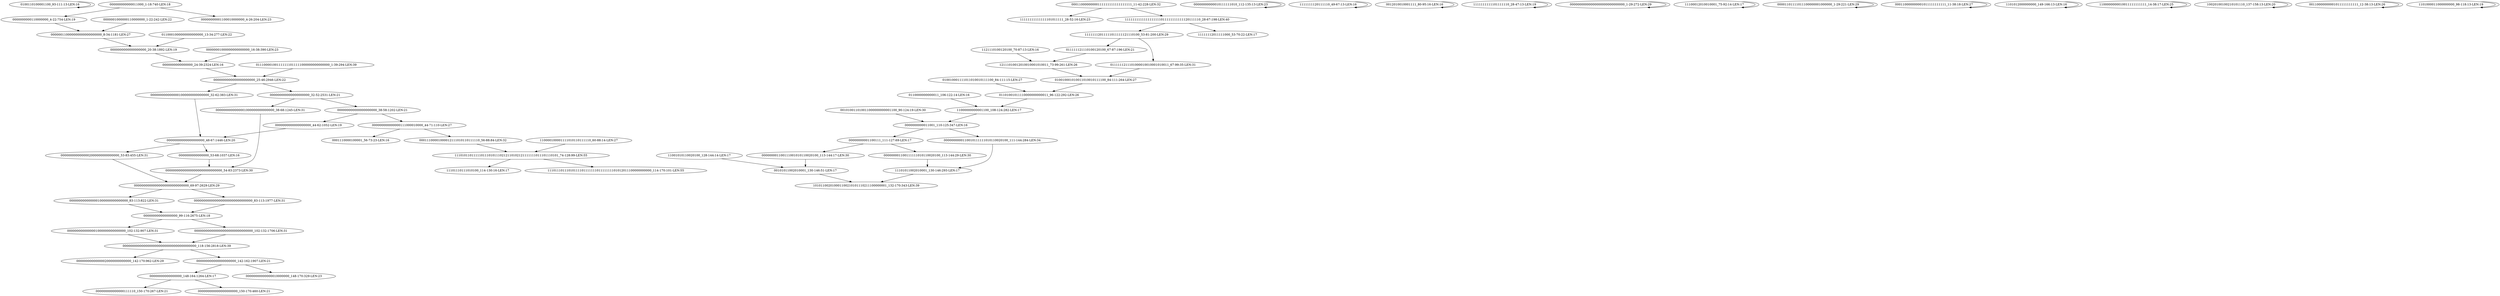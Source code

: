 digraph G {
    "0100110100001100_93-111:13-LEN:16" -> "0100110100001100_93-111:13-LEN:16";
    "0000000000000001000000000000000_102-132:907-LEN:31" -> "000000000000000000000000000000000000000_118-156:2818-LEN:39";
    "110000100001111010110111110_60-88:14-LEN:27" -> "1110101101111101110101110212110102121111111011101110101_74-128:99-LEN:55";
    "010010001010011010010111100_84-111:264-LEN:27" -> "01101001011110000000000011_96-122:292-LEN:26";
    "000000001100111001010110020100_113-144:17-LEN:30" -> "00101011002010001_130-146:51-LEN:17";
    "00000000000010111111010_112-135:13-LEN:23" -> "00000000000010111111010_112-135:13-LEN:23";
    "010010001111011010010111100_84-111:15-LEN:27" -> "01101001011110000000000011_96-122:292-LEN:26";
    "000000110000000000000000000_8-34:1181-LEN:27" -> "0000000000000000000_20-38:1892-LEN:19";
    "1111111120111110_49-67:13-LEN:16" -> "1111111120111110_49-67:13-LEN:16";
    "00011000000000111111111111111111_11-42:228-LEN:32" -> "11111111111111101011111_28-52:16-LEN:23";
    "00011000000000111111111111111111_11-42:228-LEN:32" -> "1111111111111111111011111111111120111110_28-67:198-LEN:40";
    "11101011002010001_130-146:293-LEN:17" -> "101011002010001100210101110211100000001_132-170:343-LEN:39";
    "000000000000000000000000000000000000000_118-156:2818-LEN:39" -> "00000000000000020000000000000_142-170:962-LEN:29";
    "000000000000000000000000000000000000000_118-156:2818-LEN:39" -> "000000000000000000000_142-162:1907-LEN:21";
    "0012010010001111_80-95:16-LEN:16" -> "0012010010001111_80-95:16-LEN:16";
    "00000000001100111_111-127:69-LEN:17" -> "000000001100111001010110020100_113-144:17-LEN:30";
    "00000000001100111_111-127:69-LEN:17" -> "000000001100111111010110020100_113-144:29-LEN:30";
    "00000000000000000000_48-67:1446-LEN:20" -> "0000000000000000_53-68:1037-LEN:16";
    "00000000000000000000_48-67:1446-LEN:20" -> "0000000000000002000000000000000_53-83:455-LEN:31";
    "1111111111101111110_28-47:13-LEN:19" -> "1111111111101111110_28-47:13-LEN:19";
    "0110001000000000000000_13-34:277-LEN:22" -> "0000000000000000000_20-38:1892-LEN:19";
    "00000001000000000000000_16-38:390-LEN:23" -> "0000000000000000_24-39:2324-LEN:16";
    "000000000000011000_1-18:740-LEN:18" -> "0000000000110000000_4-22:754-LEN:19";
    "000000000000011000_1-18:740-LEN:18" -> "00000000001100010000000_4-26:204-LEN:23";
    "12111010012010010001010011_73-99:261-LEN:26" -> "010010001010011010010111100_84-111:264-LEN:27";
    "0000000000000000000000000000000_102-132:1706-LEN:31" -> "000000000000000000000000000000000000000_118-156:2818-LEN:39";
    "000000000000000000000000000000_54-83:2373-LEN:30" -> "00000000000000000000000000000_69-97:2629-LEN:29";
    "0000000000000001000000000000000_32-62:383-LEN:31" -> "00000000000000000000_48-67:1446-LEN:20";
    "0111111211101000010010001010011_67-99:35-LEN:31" -> "010010001010011010010111100_84-111:264-LEN:27";
    "0000000000000001000000000000000_38-68:1245-LEN:31" -> "000000000000000000000000000000_54-83:2373-LEN:30";
    "0000000000000000_53-68:1037-LEN:16" -> "000000000000000000000000000000_54-83:2373-LEN:30";
    "00000000000000000000000000000_1-29:272-LEN:29" -> "00000000000000000000000000000_1-29:272-LEN:29";
    "1121110100120100_70-87:13-LEN:16" -> "12111010012010010001010011_73-99:261-LEN:26";
    "11100012010010001_75-92:14-LEN:17" -> "11100012010010001_75-92:14-LEN:17";
    "00001101111011100000001000000_1-29:221-LEN:29" -> "00001101111011100000001000000_1-29:221-LEN:29";
    "000000000000000000000_38-58:1202-LEN:21" -> "0000000000000000000_44-62:1052-LEN:19";
    "000000000000000000000_38-58:1202-LEN:21" -> "000000000000000111000010000_44-71:110-LEN:27";
    "00101011002010001_130-146:51-LEN:17" -> "101011002010001100210101110211100000001_132-170:343-LEN:39";
    "0000000000000000_24-39:2324-LEN:16" -> "0000000000000000000000_25-46:2946-LEN:22";
    "0000001000000110000000_1-22:242-LEN:22" -> "000000110000000000000000000_8-34:1181-LEN:27";
    "0000000000000000000_20-38:1892-LEN:19" -> "0000000000000000_24-39:2324-LEN:16";
    "000110000000001011111111111_11-38:18-LEN:27" -> "000110000000001011111111111_11-38:18-LEN:27";
    "0000000000000000000000_25-46:2946-LEN:22" -> "0000000000000001000000000000000_32-62:383-LEN:31";
    "0000000000000000000000_25-46:2946-LEN:22" -> "000000000000000000000_32-52:2531-LEN:21";
    "0000000000110000000_4-22:754-LEN:19" -> "000000110000000000000000000_8-34:1181-LEN:27";
    "0000000000000002000000000000000_53-83:455-LEN:31" -> "00000000000000000000000000000_69-97:2629-LEN:29";
    "000000001100111111010110020100_113-144:29-LEN:30" -> "11101011002010001_130-146:293-LEN:17";
    "11111112011111011111121110100_53-81:200-LEN:29" -> "0111111211101000010010001010011_67-99:35-LEN:31";
    "11111112011111011111121110100_53-81:200-LEN:29" -> "011111121110100120100_67-87:196-LEN:21";
    "1101012000000000_149-166:13-LEN:16" -> "1101012000000000_149-166:13-LEN:16";
    "00000000000000000000000000000_69-97:2629-LEN:29" -> "0000000000000001000000000000000_83-113:822-LEN:31";
    "00000000000000000000000000000_69-97:2629-LEN:29" -> "0000000000000000000000000000000_83-113:1977-LEN:31";
    "1100000000010011111111111_14-38:17-LEN:25" -> "1100000000010011111111111_14-38:17-LEN:25";
    "000000000000000000_99-116:2675-LEN:18" -> "0000000000000001000000000000000_102-132:907-LEN:31";
    "000000000000000000_99-116:2675-LEN:18" -> "0000000000000000000000000000000_102-132:1706-LEN:31";
    "0000000000000001000000000000000_83-113:822-LEN:31" -> "000000000000000000_99-116:2675-LEN:18";
    "011100001001111111011111000000000000000_1-39:294-LEN:39" -> "0000000000000000000000_25-46:2946-LEN:22";
    "0000000000000000000000000000000_83-113:1977-LEN:31" -> "000000000000000000_99-116:2675-LEN:18";
    "000000000000000000000_32-52:2531-LEN:21" -> "0000000000000001000000000000000_38-68:1245-LEN:31";
    "000000000000000000000_32-52:2531-LEN:21" -> "000000000000000000000_38-58:1202-LEN:21";
    "001010011010011000000000001100_90-124:19-LEN:30" -> "0000000000011001_110-125:347-LEN:16";
    "0000000000110010111111010110020100_111-144:284-LEN:34" -> "11101011002010001_130-146:293-LEN:17";
    "10020100100210101110_137-158:13-LEN:20" -> "10020100100210101110_137-158:13-LEN:20";
    "00110000000001011111111111_12-38:13-LEN:26" -> "00110000000001011111111111_12-38:13-LEN:26";
    "0110000000000011_106-122:14-LEN:16" -> "11000000000001100_108-124:282-LEN:17";
    "00011100001000012111010110111110_56-88:84-LEN:32" -> "1110101101111101110101110212110102121111111011101110101_74-128:99-LEN:55";
    "00000000000000000_148-164:1264-LEN:17" -> "000000000000000111110_150-170:267-LEN:21";
    "00000000000000000_148-164:1264-LEN:17" -> "000000000000000000000_150-170:460-LEN:21";
    "000000000000000000000_142-162:1907-LEN:21" -> "00000000000000010000000_148-170:329-LEN:23";
    "000000000000000000000_142-162:1907-LEN:21" -> "00000000000000000_148-164:1264-LEN:17";
    "0000000000000000000_44-62:1052-LEN:19" -> "00000000000000000000_48-67:1446-LEN:20";
    "11000000000001100_108-124:282-LEN:17" -> "0000000000011001_110-125:347-LEN:16";
    "011111121110100120100_67-87:196-LEN:21" -> "12111010012010010001010011_73-99:261-LEN:26";
    "01101001011110000000000011_96-122:292-LEN:26" -> "11000000000001100_108-124:282-LEN:17";
    "000000000000000111000010000_44-71:110-LEN:27" -> "0001110000100001_56-73:23-LEN:16";
    "000000000000000111000010000_44-71:110-LEN:27" -> "00011100001000012111010110111110_56-88:84-LEN:32";
    "11001010110020100_128-144:14-LEN:17" -> "00101011002010001_130-146:51-LEN:17";
    "1110101101111101110101110212110102121111111011101110101_74-128:99-LEN:55" -> "11101110111010100_114-130:16-LEN:17";
    "1110101101111101110101110212110102121111111011101110101_74-128:99-LEN:55" -> "1110111011101011110111111101111111101012011100000000000_114-170:101-LEN:55";
    "1101000011000000000_98-118:13-LEN:19" -> "1101000011000000000_98-118:13-LEN:19";
    "1111111111111111111011111111111120111110_28-67:198-LEN:40" -> "11111112011111000_53-70:22-LEN:17";
    "1111111111111111111011111111111120111110_28-67:198-LEN:40" -> "11111112011111011111121110100_53-81:200-LEN:29";
    "0000000000011001_110-125:347-LEN:16" -> "00000000001100111_111-127:69-LEN:17";
    "0000000000011001_110-125:347-LEN:16" -> "0000000000110010111111010110020100_111-144:284-LEN:34";
}
